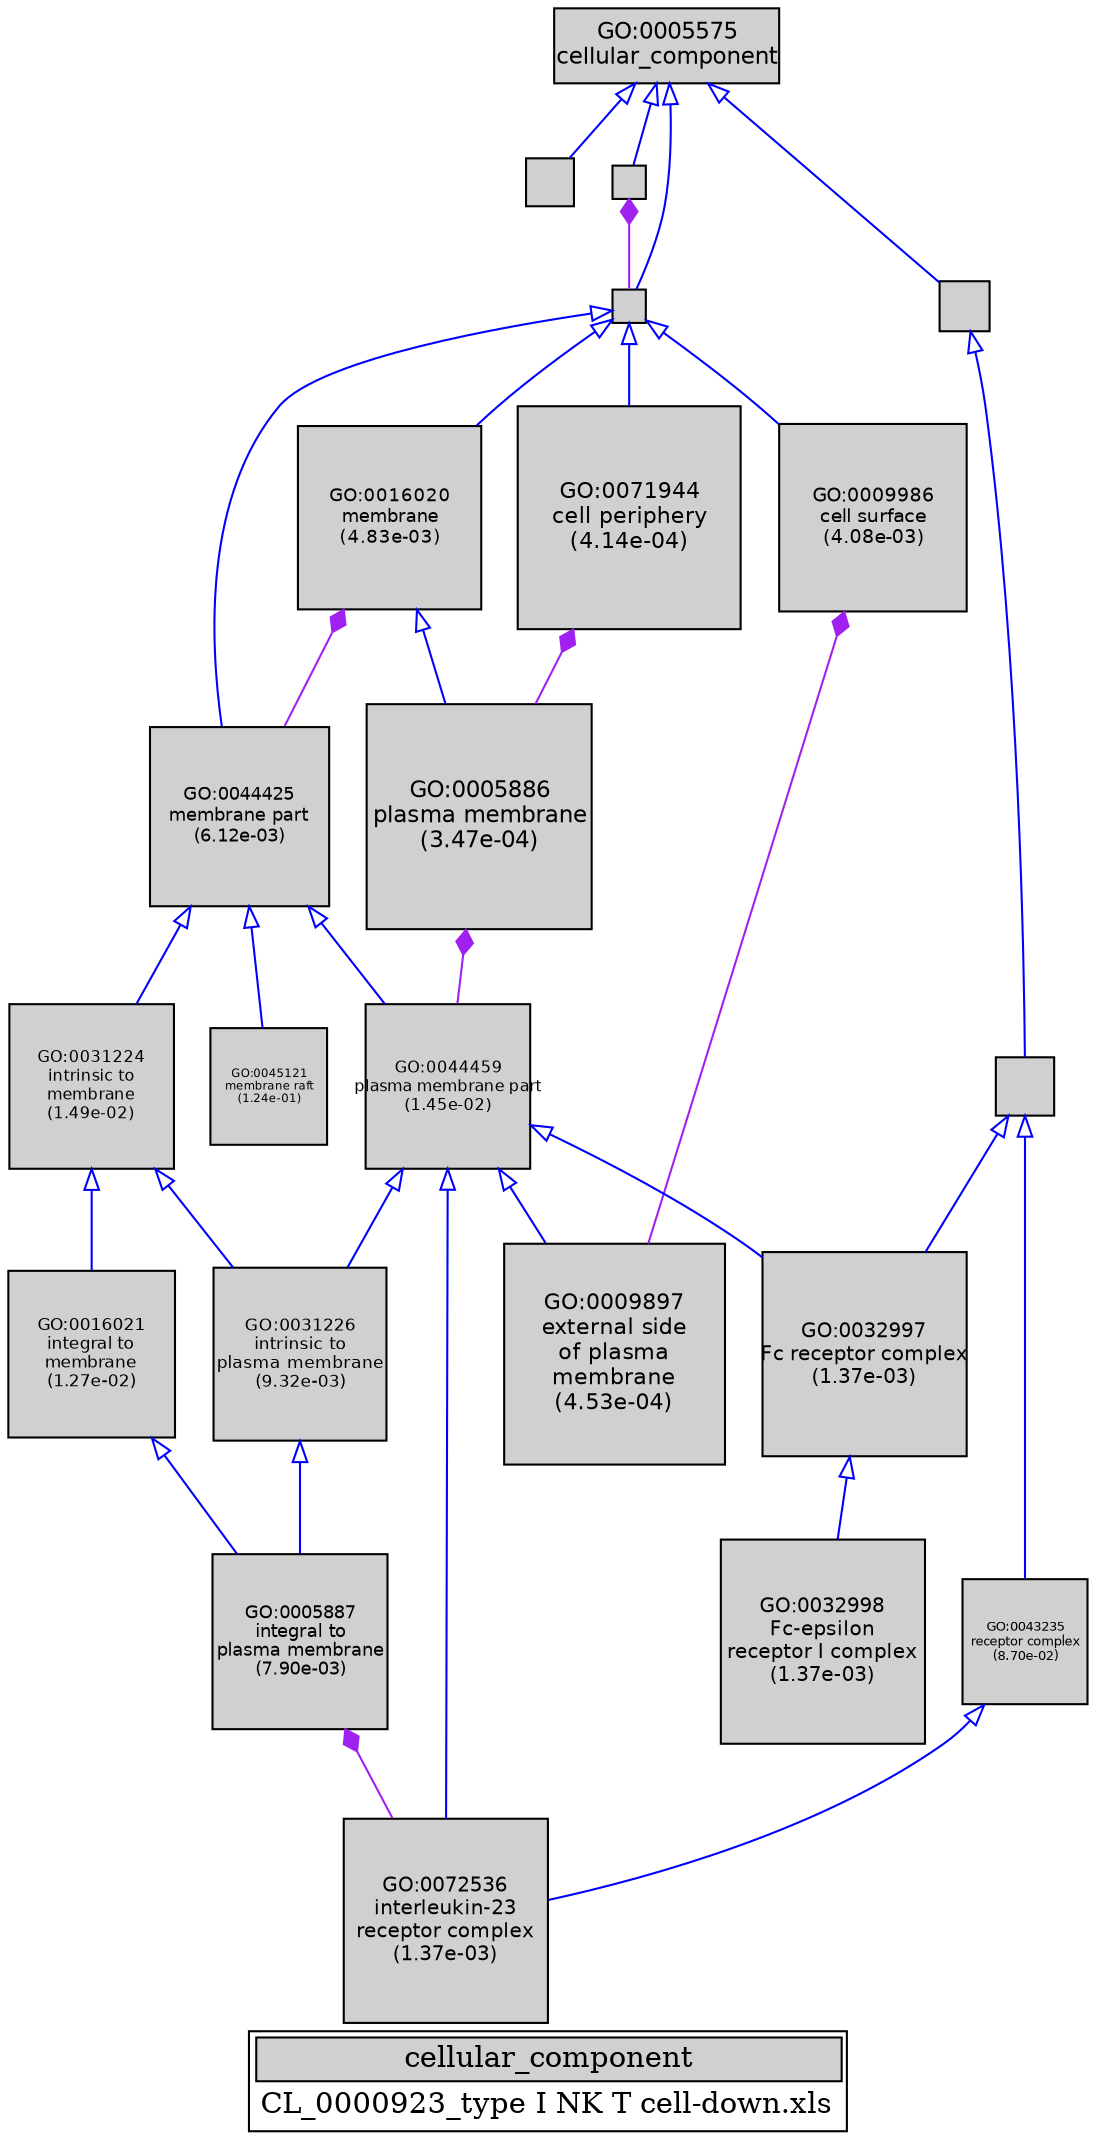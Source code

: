 digraph "cellular_component" {
graph [ bgcolor = "#FFFFFF", label = <<TABLE COLOR="black" BGCOLOR="white"><TR><TD COLSPAN="2" BGCOLOR="#D0D0D0"><FONT COLOR="black">cellular_component</FONT></TD></TR><TR><TD BORDER="0">CL_0000923_type I NK T cell-down.xls</TD></TR></TABLE>> ];
node [ fontname = "Helvetica" ];

subgraph "nodes" {

node [ style = "filled", fixedsize = "true", width = 1, shape = "box", fontsize = 9, fillcolor = "#D0D0D0", fontcolor = "black", color = "black" ];

"GO:0005575" [ URL = "#GO:0005575", label = <<TABLE BORDER="0"><TR><TD>GO:0005575<BR/>cellular_component</TD></TR></TABLE>>, width = 1.5, shape = "box", fontsize = 10.8 ];
"GO:0009986" [ URL = "#GO:0009986", label = <<TABLE BORDER="0"><TR><TD>GO:0009986<BR/>cell surface<BR/>(4.08e-03)</TD></TR></TABLE>>, width = 1.24770323231, shape = "box", fontsize = 8.98346327264, height = 1.24770323231 ];
"GO:0072536" [ URL = "#GO:0072536", label = <<TABLE BORDER="0"><TR><TD>GO:0072536<BR/>interleukin-23<BR/>receptor complex<BR/>(1.37e-03)</TD></TR></TABLE>>, width = 1.36498607318, shape = "box", fontsize = 9.82789972692, height = 1.36498607318 ];
"GO:0043235" [ URL = "#GO:0043235", label = <<TABLE BORDER="0"><TR><TD>GO:0043235<BR/>receptor complex<BR/>(8.70e-02)</TD></TR></TABLE>>, width = 0.834660552022, shape = "box", fontsize = 6.00955597456, height = 0.834660552022 ];
"GO:0044459" [ URL = "#GO:0044459", label = <<TABLE BORDER="0"><TR><TD>GO:0044459<BR/>plasma membrane part<BR/>(1.45e-02)</TD></TR></TABLE>>, width = 1.09541583397, shape = "box", fontsize = 7.88699400461, height = 1.09541583397 ];
"GO:0016021" [ URL = "#GO:0016021", label = <<TABLE BORDER="0"><TR><TD>GO:0016021<BR/>integral to<BR/>membrane<BR/>(1.27e-02)</TD></TR></TABLE>>, width = 1.11247405856, shape = "box", fontsize = 8.00981322164, height = 1.11247405856 ];
"GO:0045121" [ URL = "#GO:0045121", label = <<TABLE BORDER="0"><TR><TD>GO:0045121<BR/>membrane raft<BR/>(1.24e-01)</TD></TR></TABLE>>, width = 0.772350060916, shape = "box", fontsize = 5.5609204386, height = 0.772350060916 ];
"GO:0005576" [ URL = "#GO:0005576", label = "", width = 0.323450629547, shape = "box", height = 0.323450629547 ];
"GO:0005887" [ URL = "#GO:0005887", label = <<TABLE BORDER="0"><TR><TD>GO:0005887<BR/>integral to<BR/>plasma membrane<BR/>(7.90e-03)</TD></TR></TABLE>>, width = 1.17087534306, shape = "box", fontsize = 8.43030247, height = 1.17087534306 ];
"GO:0009897" [ URL = "#GO:0009897", label = <<TABLE BORDER="0"><TR><TD>GO:0009897<BR/>external side<BR/>of plasma<BR/>membrane<BR/>(4.53e-04)</TD></TR></TABLE>>, width = 1.47469699776, shape = "box", fontsize = 10.6178183839, height = 1.47469699776 ];
"GO:0044464" [ URL = "#GO:0044464", label = "", width = 0.220843450573, shape = "box", height = 0.220843450573 ];
"GO:0031226" [ URL = "#GO:0031226", label = <<TABLE BORDER="0"><TR><TD>GO:0031226<BR/>intrinsic to<BR/>plasma membrane<BR/>(9.32e-03)</TD></TR></TABLE>>, width = 1.15085077836, shape = "box", fontsize = 8.28612560422, height = 1.15085077836 ];
"GO:0031224" [ URL = "#GO:0031224", label = <<TABLE BORDER="0"><TR><TD>GO:0031224<BR/>intrinsic to<BR/>membrane<BR/>(1.49e-02)</TD></TR></TABLE>>, width = 1.09246531491, shape = "box", fontsize = 7.86575026735, height = 1.09246531491 ];
"GO:0032997" [ URL = "#GO:0032997", label = <<TABLE BORDER="0"><TR><TD>GO:0032997<BR/>Fc receptor complex<BR/>(1.37e-03)</TD></TR></TABLE>>, width = 1.36498607318, shape = "box", fontsize = 9.82789972692, height = 1.36498607318 ];
"GO:0005886" [ URL = "#GO:0005886", label = <<TABLE BORDER="0"><TR><TD>GO:0005886<BR/>plasma membrane<BR/>(3.47e-04)</TD></TR></TABLE>>, width = 1.5, shape = "box", fontsize = 10.8, height = 1.5 ];
"GO:0016020" [ URL = "#GO:0016020", label = <<TABLE BORDER="0"><TR><TD>GO:0016020<BR/>membrane<BR/>(4.83e-03)</TD></TR></TABLE>>, width = 1.22848745476, shape = "box", fontsize = 8.84510967425, height = 1.22848745476 ];
"GO:0071944" [ URL = "#GO:0071944", label = <<TABLE BORDER="0"><TR><TD>GO:0071944<BR/>cell periphery<BR/>(4.14e-04)</TD></TR></TABLE>>, width = 1.48330219793, shape = "box", fontsize = 10.6797758251, height = 1.48330219793 ];
"GO:0044425" [ URL = "#GO:0044425", label = <<TABLE BORDER="0"><TR><TD>GO:0044425<BR/>membrane part<BR/>(6.12e-03)</TD></TR></TABLE>>, width = 1.20109676119, shape = "box", fontsize = 8.64789668055, height = 1.20109676119 ];
"GO:0032998" [ URL = "#GO:0032998", label = <<TABLE BORDER="0"><TR><TD>GO:0032998<BR/>Fc-epsilon<BR/>receptor I complex<BR/>(1.37e-03)</TD></TR></TABLE>>, width = 1.36498607318, shape = "box", fontsize = 9.82789972692, height = 1.36498607318 ];
"GO:0043234" [ URL = "#GO:0043234", label = "", width = 0.394643590248, shape = "box", height = 0.394643590248 ];
"GO:0032991" [ URL = "#GO:0032991", label = "", width = 0.328191959218, shape = "box", height = 0.328191959218 ];
"GO:0005623" [ URL = "#GO:0005623", label = "", width = 0.220843450573, shape = "box", height = 0.220843450573 ];
}
subgraph "edges" {


edge [ dir = "back", weight = 1 ];
subgraph "regulates" {


edge [ color = "cyan", arrowtail = "none" ];
subgraph "positive" {


edge [ color = "green", arrowtail = "vee" ];
}
subgraph "negative" {


edge [ color = "red", arrowtail = "tee" ];
}
}
subgraph "part_of" {


edge [ color = "purple", arrowtail = "diamond", weight = 2.5 ];
"GO:0005887" -> "GO:0072536";
"GO:0005886" -> "GO:0044459";
"GO:0005623" -> "GO:0044464";
"GO:0009986" -> "GO:0009897";
"GO:0016020" -> "GO:0044425";
"GO:0071944" -> "GO:0005886";
}
subgraph "is_a" {


edge [ color = "blue", arrowtail = "empty", weight = 5.0 ];
"GO:0044464" -> "GO:0016020";
"GO:0032991" -> "GO:0043234";
"GO:0005575" -> "GO:0032991";
"GO:0016020" -> "GO:0005886";
"GO:0044464" -> "GO:0009986";
"GO:0031226" -> "GO:0005887";
"GO:0005575" -> "GO:0005623";
"GO:0044425" -> "GO:0045121";
"GO:0044459" -> "GO:0032997";
"GO:0043234" -> "GO:0032997";
"GO:0044459" -> "GO:0031226";
"GO:0043235" -> "GO:0072536";
"GO:0043234" -> "GO:0043235";
"GO:0044459" -> "GO:0009897";
"GO:0044459" -> "GO:0072536";
"GO:0016021" -> "GO:0005887";
"GO:0031224" -> "GO:0016021";
"GO:0044464" -> "GO:0071944";
"GO:0031224" -> "GO:0031226";
"GO:0032997" -> "GO:0032998";
"GO:0044425" -> "GO:0031224";
"GO:0044425" -> "GO:0044459";
"GO:0005575" -> "GO:0044464";
"GO:0005575" -> "GO:0005576";
"GO:0044464" -> "GO:0044425";
}
}
}
